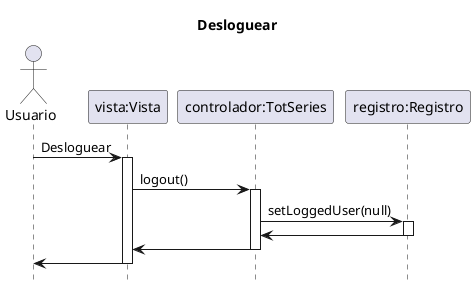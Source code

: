 @startuml
title		Desloguear
hide	footbox

actor	Usuario as usuario
participant "vista:Vista" as vista
participant "controlador:TotSeries" as totseries
participant "registro:Registro" as registro

usuario -> vista : Desloguear
activate vista
vista->totseries : logout()
activate totseries
totseries -> registro :setLoggedUser(null)
activate registro
registro -> totseries
deactivate registro
totseries -> vista 
deactivate totseries
vista -> usuario
deactivate vista
@enduml
